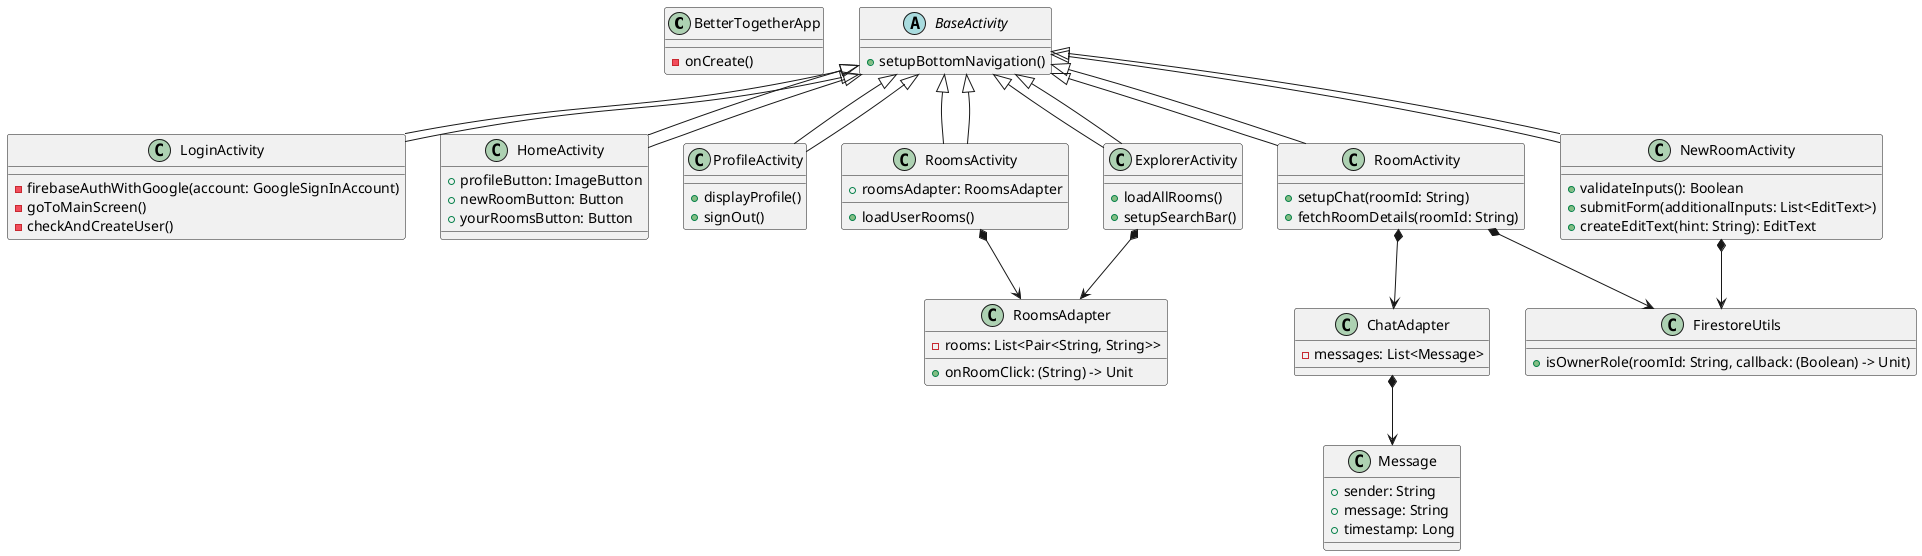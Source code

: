 @startuml
class BetterTogetherApp {
    - onCreate()
}

abstract class BaseActivity {
    + setupBottomNavigation()
}

class LoginActivity extends BaseActivity {
    - firebaseAuthWithGoogle(account: GoogleSignInAccount)
    - goToMainScreen()
    - checkAndCreateUser()
}

class HomeActivity extends BaseActivity {
    + profileButton: ImageButton
    + newRoomButton: Button
    + yourRoomsButton: Button
}

class ProfileActivity extends BaseActivity {
    + displayProfile()
    + signOut()
}

class RoomsActivity extends BaseActivity {
    + loadUserRooms()
    + roomsAdapter: RoomsAdapter
}

class RoomActivity extends BaseActivity {
    + setupChat(roomId: String)
    + fetchRoomDetails(roomId: String)
}

class ExplorerActivity extends BaseActivity {
    + loadAllRooms()
    + setupSearchBar()
}

class NewRoomActivity extends BaseActivity {
    + validateInputs(): Boolean
    + submitForm(additionalInputs: List<EditText>)
    + createEditText(hint: String): EditText
}

class RoomsAdapter {
    - rooms: List<Pair<String, String>>
    + onRoomClick: (String) -> Unit
}

class ChatAdapter {
    - messages: List<Message>
}

class Message {
    + sender: String
    + message: String
    + timestamp: Long
}

class FirestoreUtils {
    + isOwnerRole(roomId: String, callback: (Boolean) -> Unit)
}

BaseActivity <|-- LoginActivity
BaseActivity <|-- HomeActivity
BaseActivity <|-- ProfileActivity
BaseActivity <|-- RoomsActivity
BaseActivity <|-- RoomActivity
BaseActivity <|-- ExplorerActivity
BaseActivity <|-- NewRoomActivity
RoomsActivity *--> RoomsAdapter
RoomActivity *--> ChatAdapter
ChatAdapter *--> Message
ExplorerActivity *--> RoomsAdapter
NewRoomActivity *--> FirestoreUtils
RoomActivity *--> FirestoreUtils
@enduml
